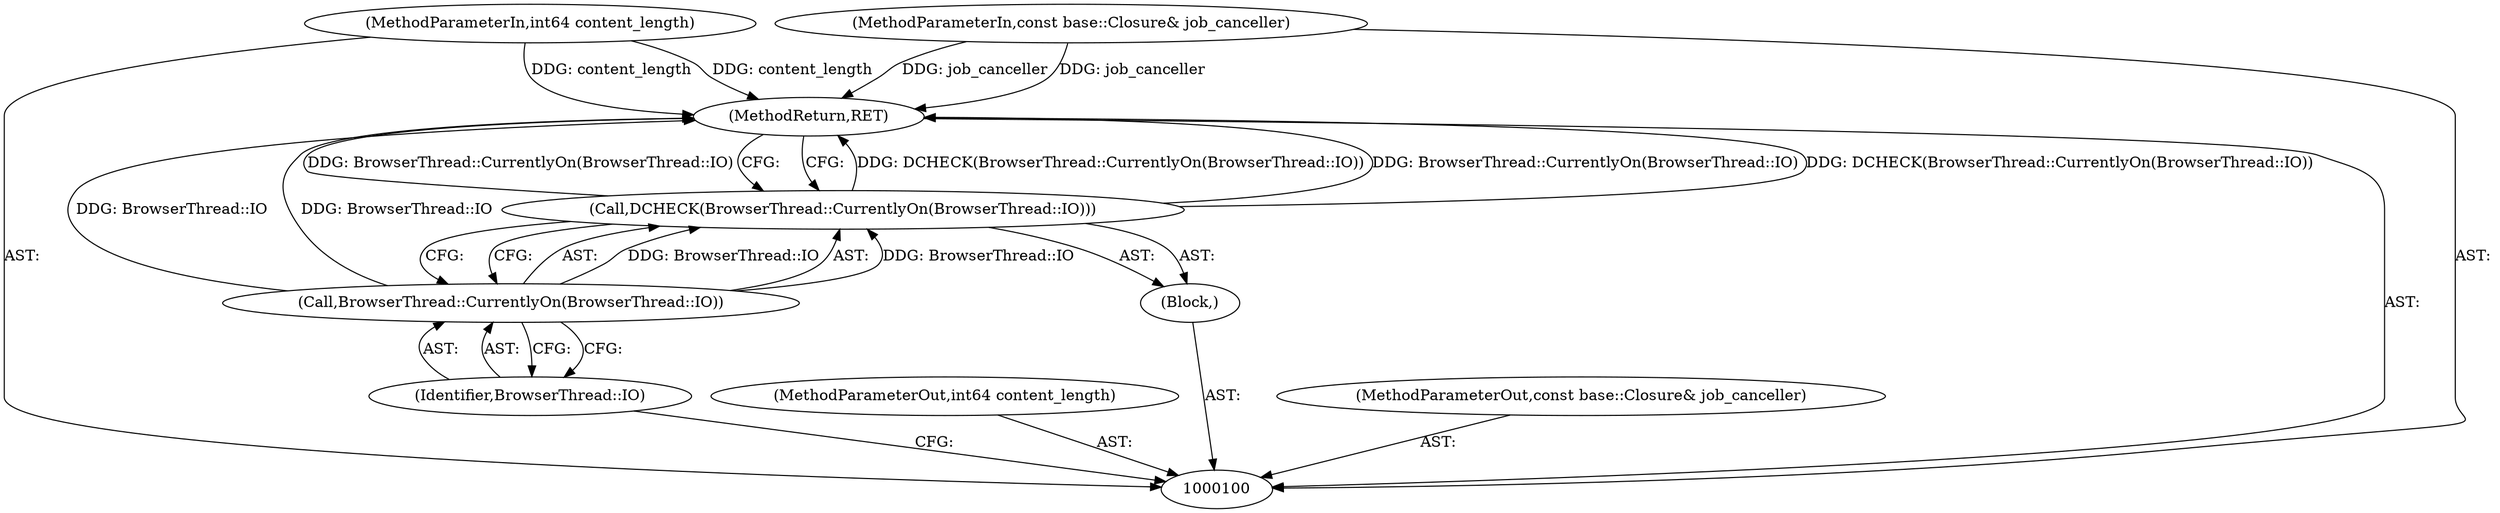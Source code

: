 digraph "1_Chrome_57fb5393bf051c590769c9b5723d5a9f4090a4cc_0" {
"1000107" [label="(MethodReturn,RET)"];
"1000101" [label="(MethodParameterIn,int64 content_length)"];
"1000122" [label="(MethodParameterOut,int64 content_length)"];
"1000102" [label="(MethodParameterIn,const base::Closure& job_canceller)"];
"1000123" [label="(MethodParameterOut,const base::Closure& job_canceller)"];
"1000103" [label="(Block,)"];
"1000104" [label="(Call,DCHECK(BrowserThread::CurrentlyOn(BrowserThread::IO)))"];
"1000106" [label="(Identifier,BrowserThread::IO)"];
"1000105" [label="(Call,BrowserThread::CurrentlyOn(BrowserThread::IO))"];
"1000107" -> "1000100"  [label="AST: "];
"1000107" -> "1000104"  [label="CFG: "];
"1000104" -> "1000107"  [label="DDG: DCHECK(BrowserThread::CurrentlyOn(BrowserThread::IO))"];
"1000104" -> "1000107"  [label="DDG: BrowserThread::CurrentlyOn(BrowserThread::IO)"];
"1000102" -> "1000107"  [label="DDG: job_canceller"];
"1000101" -> "1000107"  [label="DDG: content_length"];
"1000105" -> "1000107"  [label="DDG: BrowserThread::IO"];
"1000101" -> "1000100"  [label="AST: "];
"1000101" -> "1000107"  [label="DDG: content_length"];
"1000122" -> "1000100"  [label="AST: "];
"1000102" -> "1000100"  [label="AST: "];
"1000102" -> "1000107"  [label="DDG: job_canceller"];
"1000123" -> "1000100"  [label="AST: "];
"1000103" -> "1000100"  [label="AST: "];
"1000104" -> "1000103"  [label="AST: "];
"1000104" -> "1000103"  [label="AST: "];
"1000104" -> "1000105"  [label="CFG: "];
"1000105" -> "1000104"  [label="AST: "];
"1000107" -> "1000104"  [label="CFG: "];
"1000104" -> "1000107"  [label="DDG: DCHECK(BrowserThread::CurrentlyOn(BrowserThread::IO))"];
"1000104" -> "1000107"  [label="DDG: BrowserThread::CurrentlyOn(BrowserThread::IO)"];
"1000105" -> "1000104"  [label="DDG: BrowserThread::IO"];
"1000106" -> "1000105"  [label="AST: "];
"1000106" -> "1000100"  [label="CFG: "];
"1000105" -> "1000106"  [label="CFG: "];
"1000105" -> "1000104"  [label="AST: "];
"1000105" -> "1000106"  [label="CFG: "];
"1000106" -> "1000105"  [label="AST: "];
"1000104" -> "1000105"  [label="CFG: "];
"1000105" -> "1000107"  [label="DDG: BrowserThread::IO"];
"1000105" -> "1000104"  [label="DDG: BrowserThread::IO"];
}
